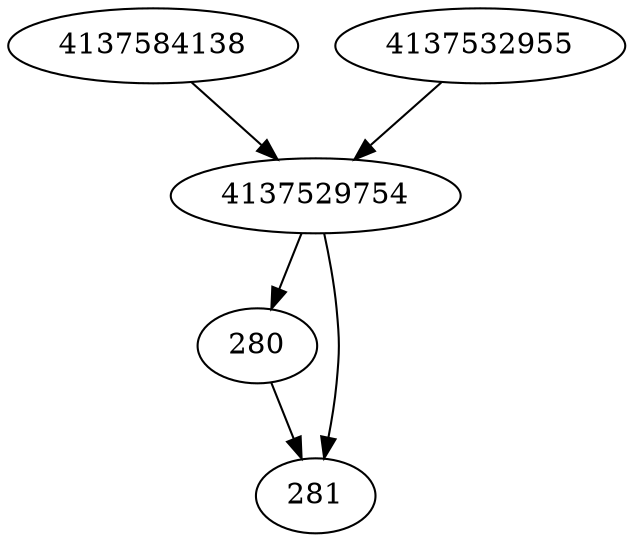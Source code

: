 strict digraph  {
4137584138;
280;
281;
4137529754;
4137532955;
4137584138 -> 4137529754;
280 -> 281;
4137529754 -> 280;
4137529754 -> 281;
4137532955 -> 4137529754;
}
